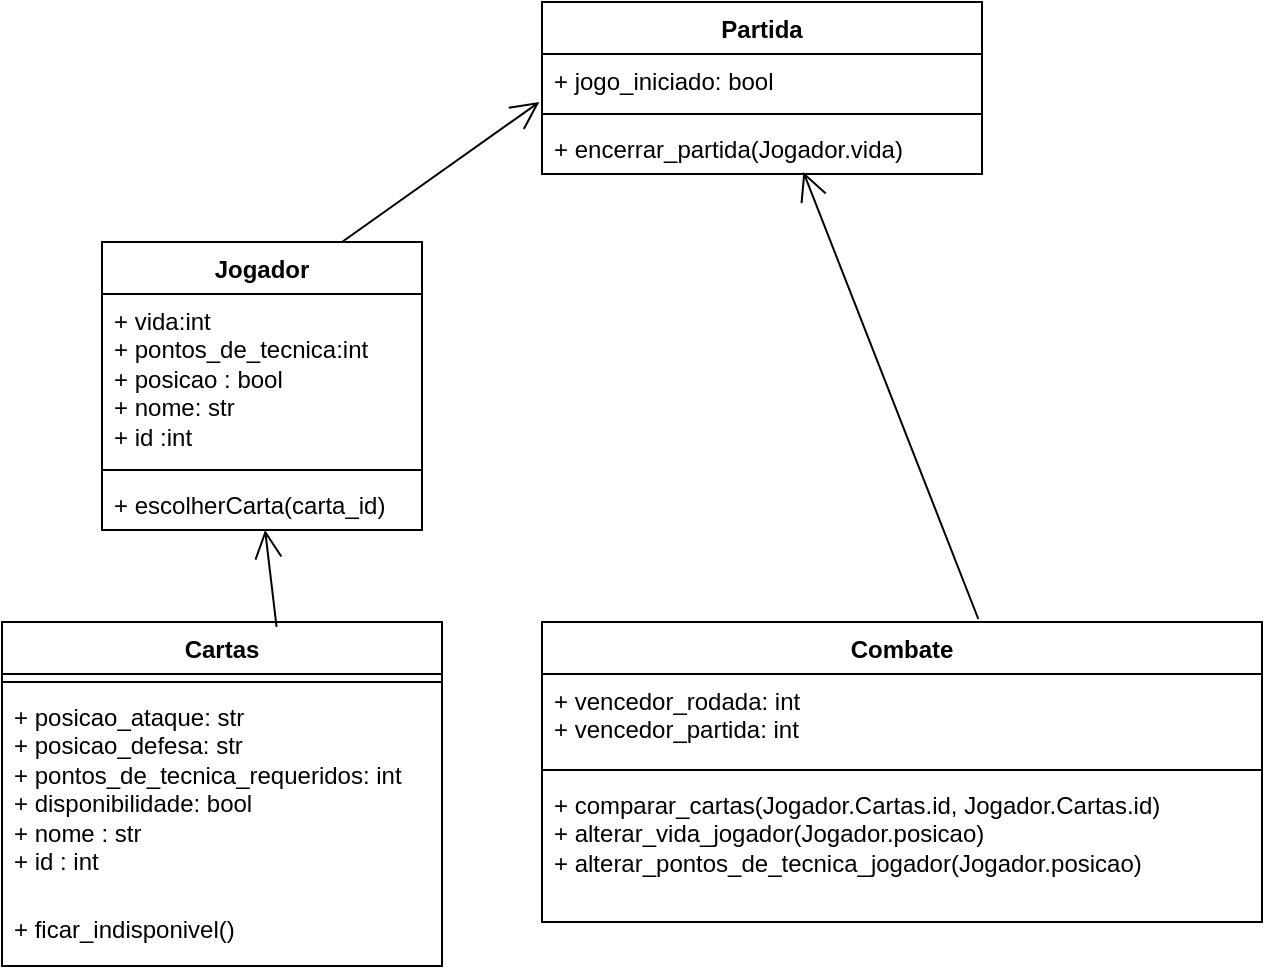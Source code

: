 <mxfile version="22.1.0" type="github">
  <diagram id="C5RBs43oDa-KdzZeNtuy" name="Page-1">
    <mxGraphModel dx="1134" dy="563" grid="1" gridSize="10" guides="1" tooltips="1" connect="1" arrows="1" fold="1" page="1" pageScale="1" pageWidth="827" pageHeight="1169" math="0" shadow="0">
      <root>
        <mxCell id="WIyWlLk6GJQsqaUBKTNV-0" />
        <mxCell id="WIyWlLk6GJQsqaUBKTNV-1" parent="WIyWlLk6GJQsqaUBKTNV-0" />
        <mxCell id="Wt1cgnrOFFd20hkvTsMa-0" value="Partida" style="swimlane;fontStyle=1;align=center;verticalAlign=top;childLayout=stackLayout;horizontal=1;startSize=26;horizontalStack=0;resizeParent=1;resizeParentMax=0;resizeLast=0;collapsible=1;marginBottom=0;whiteSpace=wrap;html=1;" vertex="1" parent="WIyWlLk6GJQsqaUBKTNV-1">
          <mxGeometry x="360" y="30" width="220" height="86" as="geometry" />
        </mxCell>
        <mxCell id="Wt1cgnrOFFd20hkvTsMa-1" value="&lt;div&gt;+ jogo_iniciado: bool&lt;/div&gt;" style="text;strokeColor=none;fillColor=none;align=left;verticalAlign=top;spacingLeft=4;spacingRight=4;overflow=hidden;rotatable=0;points=[[0,0.5],[1,0.5]];portConstraint=eastwest;whiteSpace=wrap;html=1;" vertex="1" parent="Wt1cgnrOFFd20hkvTsMa-0">
          <mxGeometry y="26" width="220" height="26" as="geometry" />
        </mxCell>
        <mxCell id="Wt1cgnrOFFd20hkvTsMa-2" value="" style="line;strokeWidth=1;fillColor=none;align=left;verticalAlign=middle;spacingTop=-1;spacingLeft=3;spacingRight=3;rotatable=0;labelPosition=right;points=[];portConstraint=eastwest;strokeColor=inherit;" vertex="1" parent="Wt1cgnrOFFd20hkvTsMa-0">
          <mxGeometry y="52" width="220" height="8" as="geometry" />
        </mxCell>
        <mxCell id="Wt1cgnrOFFd20hkvTsMa-3" value="+ encerrar_partida(Jogador.vida)" style="text;strokeColor=none;fillColor=none;align=left;verticalAlign=top;spacingLeft=4;spacingRight=4;overflow=hidden;rotatable=0;points=[[0,0.5],[1,0.5]];portConstraint=eastwest;whiteSpace=wrap;html=1;" vertex="1" parent="Wt1cgnrOFFd20hkvTsMa-0">
          <mxGeometry y="60" width="220" height="26" as="geometry" />
        </mxCell>
        <mxCell id="Wt1cgnrOFFd20hkvTsMa-4" value="Combate" style="swimlane;fontStyle=1;align=center;verticalAlign=top;childLayout=stackLayout;horizontal=1;startSize=26;horizontalStack=0;resizeParent=1;resizeParentMax=0;resizeLast=0;collapsible=1;marginBottom=0;whiteSpace=wrap;html=1;" vertex="1" parent="WIyWlLk6GJQsqaUBKTNV-1">
          <mxGeometry x="360" y="340" width="360" height="150" as="geometry" />
        </mxCell>
        <mxCell id="Wt1cgnrOFFd20hkvTsMa-5" value="&lt;div&gt;+ vencedor_rodada: int &lt;br&gt;&lt;/div&gt;&lt;div&gt;+ vencedor_partida: int&lt;br&gt;&lt;/div&gt;" style="text;strokeColor=none;fillColor=none;align=left;verticalAlign=top;spacingLeft=4;spacingRight=4;overflow=hidden;rotatable=0;points=[[0,0.5],[1,0.5]];portConstraint=eastwest;whiteSpace=wrap;html=1;" vertex="1" parent="Wt1cgnrOFFd20hkvTsMa-4">
          <mxGeometry y="26" width="360" height="44" as="geometry" />
        </mxCell>
        <mxCell id="Wt1cgnrOFFd20hkvTsMa-6" value="" style="line;strokeWidth=1;fillColor=none;align=left;verticalAlign=middle;spacingTop=-1;spacingLeft=3;spacingRight=3;rotatable=0;labelPosition=right;points=[];portConstraint=eastwest;strokeColor=inherit;" vertex="1" parent="Wt1cgnrOFFd20hkvTsMa-4">
          <mxGeometry y="70" width="360" height="8" as="geometry" />
        </mxCell>
        <mxCell id="Wt1cgnrOFFd20hkvTsMa-7" value="&lt;div&gt;+ comparar_cartas(Jogador.Cartas.id, Jogador.Cartas.id)&lt;/div&gt;&lt;div&gt;+ alterar_vida_jogador(Jogador.posicao)&lt;/div&gt;&lt;div&gt;+ alterar_pontos_de_tecnica_jogador(Jogador.posicao)&lt;br&gt;&lt;/div&gt;&lt;div&gt;&lt;br&gt;&lt;/div&gt;" style="text;strokeColor=none;fillColor=none;align=left;verticalAlign=top;spacingLeft=4;spacingRight=4;overflow=hidden;rotatable=0;points=[[0,0.5],[1,0.5]];portConstraint=eastwest;whiteSpace=wrap;html=1;" vertex="1" parent="Wt1cgnrOFFd20hkvTsMa-4">
          <mxGeometry y="78" width="360" height="72" as="geometry" />
        </mxCell>
        <mxCell id="Wt1cgnrOFFd20hkvTsMa-8" value="Jogador" style="swimlane;fontStyle=1;align=center;verticalAlign=top;childLayout=stackLayout;horizontal=1;startSize=26;horizontalStack=0;resizeParent=1;resizeParentMax=0;resizeLast=0;collapsible=1;marginBottom=0;whiteSpace=wrap;html=1;" vertex="1" parent="WIyWlLk6GJQsqaUBKTNV-1">
          <mxGeometry x="140" y="150" width="160" height="144" as="geometry" />
        </mxCell>
        <mxCell id="Wt1cgnrOFFd20hkvTsMa-9" value="&lt;div&gt;+ vida:int&lt;/div&gt;&lt;div&gt;+ pontos_de_tecnica:int&lt;/div&gt;&lt;div&gt;+ posicao : bool&lt;/div&gt;&lt;div&gt;+ nome: str&lt;/div&gt;&lt;div&gt;+ id :int&lt;br&gt;&lt;/div&gt;&lt;div&gt;&lt;br&gt;&lt;/div&gt;" style="text;strokeColor=none;fillColor=none;align=left;verticalAlign=top;spacingLeft=4;spacingRight=4;overflow=hidden;rotatable=0;points=[[0,0.5],[1,0.5]];portConstraint=eastwest;whiteSpace=wrap;html=1;" vertex="1" parent="Wt1cgnrOFFd20hkvTsMa-8">
          <mxGeometry y="26" width="160" height="84" as="geometry" />
        </mxCell>
        <mxCell id="Wt1cgnrOFFd20hkvTsMa-10" value="" style="line;strokeWidth=1;fillColor=none;align=left;verticalAlign=middle;spacingTop=-1;spacingLeft=3;spacingRight=3;rotatable=0;labelPosition=right;points=[];portConstraint=eastwest;strokeColor=inherit;" vertex="1" parent="Wt1cgnrOFFd20hkvTsMa-8">
          <mxGeometry y="110" width="160" height="8" as="geometry" />
        </mxCell>
        <mxCell id="Wt1cgnrOFFd20hkvTsMa-11" value="+ escolherCarta(carta_id)" style="text;strokeColor=none;fillColor=none;align=left;verticalAlign=top;spacingLeft=4;spacingRight=4;overflow=hidden;rotatable=0;points=[[0,0.5],[1,0.5]];portConstraint=eastwest;whiteSpace=wrap;html=1;" vertex="1" parent="Wt1cgnrOFFd20hkvTsMa-8">
          <mxGeometry y="118" width="160" height="26" as="geometry" />
        </mxCell>
        <mxCell id="Wt1cgnrOFFd20hkvTsMa-12" value="&lt;div&gt;Cartas&lt;/div&gt;" style="swimlane;fontStyle=1;align=center;verticalAlign=top;childLayout=stackLayout;horizontal=1;startSize=26;horizontalStack=0;resizeParent=1;resizeParentMax=0;resizeLast=0;collapsible=1;marginBottom=0;whiteSpace=wrap;html=1;" vertex="1" parent="WIyWlLk6GJQsqaUBKTNV-1">
          <mxGeometry x="90" y="340" width="220" height="172" as="geometry" />
        </mxCell>
        <mxCell id="Wt1cgnrOFFd20hkvTsMa-14" value="" style="line;strokeWidth=1;fillColor=none;align=left;verticalAlign=middle;spacingTop=-1;spacingLeft=3;spacingRight=3;rotatable=0;labelPosition=right;points=[];portConstraint=eastwest;strokeColor=inherit;" vertex="1" parent="Wt1cgnrOFFd20hkvTsMa-12">
          <mxGeometry y="26" width="220" height="8" as="geometry" />
        </mxCell>
        <mxCell id="Wt1cgnrOFFd20hkvTsMa-13" value="&lt;div&gt;+ posicao_ataque: str&lt;/div&gt;&lt;div&gt;+ posicao_defesa: str&lt;/div&gt;&lt;div&gt;+ pontos_de_tecnica_requeridos: int&lt;br&gt;&lt;/div&gt;&lt;div&gt;+ disponibilidade: bool&lt;br&gt;&lt;/div&gt;&lt;div&gt;+ nome : str&lt;br&gt;&lt;/div&gt;&lt;div&gt;+ id : int&lt;br&gt;&lt;/div&gt;&lt;div&gt;&lt;br&gt;&lt;/div&gt;" style="text;strokeColor=none;fillColor=none;align=left;verticalAlign=top;spacingLeft=4;spacingRight=4;overflow=hidden;rotatable=0;points=[[0,0.5],[1,0.5]];portConstraint=eastwest;whiteSpace=wrap;html=1;" vertex="1" parent="Wt1cgnrOFFd20hkvTsMa-12">
          <mxGeometry y="34" width="220" height="106" as="geometry" />
        </mxCell>
        <mxCell id="Wt1cgnrOFFd20hkvTsMa-15" value="+ ficar_indisponivel()" style="text;strokeColor=none;fillColor=none;align=left;verticalAlign=top;spacingLeft=4;spacingRight=4;overflow=hidden;rotatable=0;points=[[0,0.5],[1,0.5]];portConstraint=eastwest;whiteSpace=wrap;html=1;" vertex="1" parent="Wt1cgnrOFFd20hkvTsMa-12">
          <mxGeometry y="140" width="220" height="32" as="geometry" />
        </mxCell>
        <mxCell id="Wt1cgnrOFFd20hkvTsMa-20" value="" style="endArrow=open;endFill=1;endSize=12;html=1;rounded=0;exitX=0.75;exitY=0;exitDx=0;exitDy=0;entryX=-0.006;entryY=0.923;entryDx=0;entryDy=0;entryPerimeter=0;" edge="1" parent="WIyWlLk6GJQsqaUBKTNV-1" source="Wt1cgnrOFFd20hkvTsMa-8" target="Wt1cgnrOFFd20hkvTsMa-1">
          <mxGeometry width="160" relative="1" as="geometry">
            <mxPoint x="550" y="230" as="sourcePoint" />
            <mxPoint x="390" y="230" as="targetPoint" />
          </mxGeometry>
        </mxCell>
        <mxCell id="Wt1cgnrOFFd20hkvTsMa-21" value="" style="endArrow=open;endFill=1;endSize=12;html=1;rounded=0;exitX=0.606;exitY=-0.01;exitDx=0;exitDy=0;exitPerimeter=0;entryX=0.594;entryY=0.962;entryDx=0;entryDy=0;entryPerimeter=0;" edge="1" parent="WIyWlLk6GJQsqaUBKTNV-1" source="Wt1cgnrOFFd20hkvTsMa-4" target="Wt1cgnrOFFd20hkvTsMa-3">
          <mxGeometry width="160" relative="1" as="geometry">
            <mxPoint x="550" y="230" as="sourcePoint" />
            <mxPoint x="390" y="230" as="targetPoint" />
          </mxGeometry>
        </mxCell>
        <mxCell id="Wt1cgnrOFFd20hkvTsMa-22" value="" style="endArrow=open;endFill=1;endSize=12;html=1;rounded=0;exitX=0.624;exitY=0.014;exitDx=0;exitDy=0;exitPerimeter=0;" edge="1" parent="WIyWlLk6GJQsqaUBKTNV-1" source="Wt1cgnrOFFd20hkvTsMa-12" target="Wt1cgnrOFFd20hkvTsMa-11">
          <mxGeometry width="160" relative="1" as="geometry">
            <mxPoint x="390" y="230" as="sourcePoint" />
            <mxPoint x="550" y="230" as="targetPoint" />
          </mxGeometry>
        </mxCell>
      </root>
    </mxGraphModel>
  </diagram>
</mxfile>
